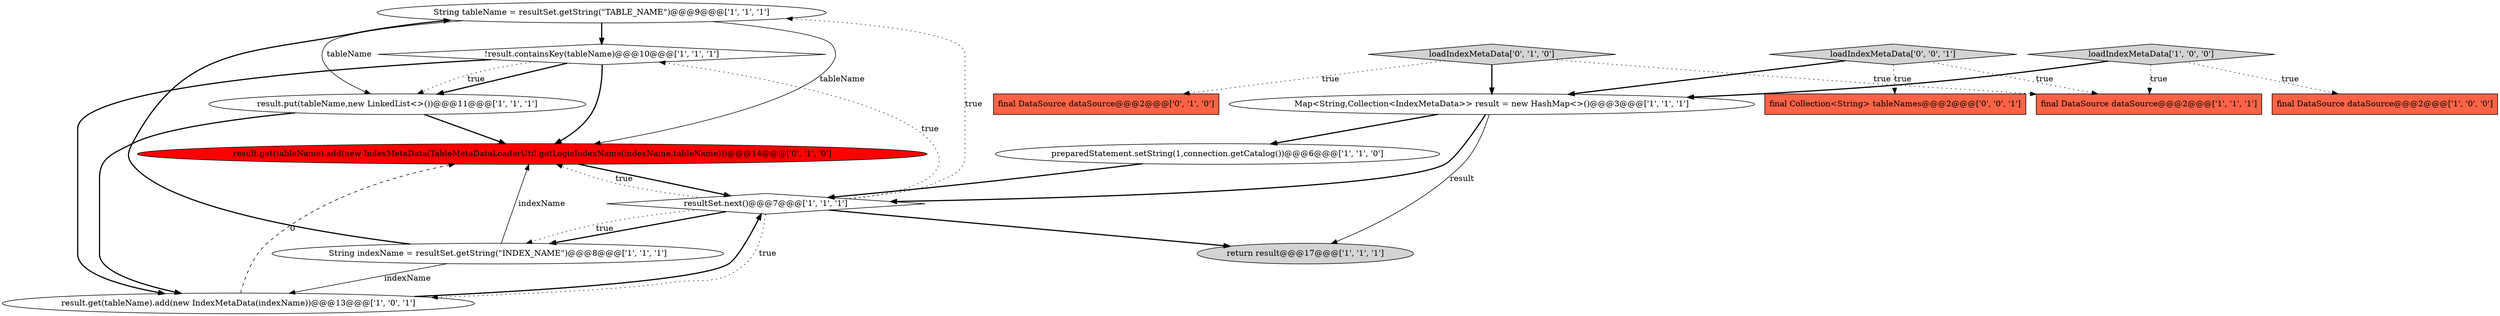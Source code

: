 digraph {
6 [style = filled, label = "String tableName = resultSet.getString(\"TABLE_NAME\")@@@9@@@['1', '1', '1']", fillcolor = white, shape = ellipse image = "AAA0AAABBB1BBB"];
15 [style = filled, label = "final Collection<String> tableNames@@@2@@@['0', '0', '1']", fillcolor = tomato, shape = box image = "AAA0AAABBB3BBB"];
12 [style = filled, label = "loadIndexMetaData['0', '1', '0']", fillcolor = lightgray, shape = diamond image = "AAA0AAABBB2BBB"];
13 [style = filled, label = "final DataSource dataSource@@@2@@@['0', '1', '0']", fillcolor = tomato, shape = box image = "AAA0AAABBB2BBB"];
16 [style = filled, label = "loadIndexMetaData['0', '0', '1']", fillcolor = lightgray, shape = diamond image = "AAA0AAABBB3BBB"];
8 [style = filled, label = "final DataSource dataSource@@@2@@@['1', '0', '0']", fillcolor = tomato, shape = box image = "AAA0AAABBB1BBB"];
9 [style = filled, label = "final DataSource dataSource@@@2@@@['1', '1', '1']", fillcolor = tomato, shape = box image = "AAA0AAABBB1BBB"];
3 [style = filled, label = "String indexName = resultSet.getString(\"INDEX_NAME\")@@@8@@@['1', '1', '1']", fillcolor = white, shape = ellipse image = "AAA0AAABBB1BBB"];
10 [style = filled, label = "Map<String,Collection<IndexMetaData>> result = new HashMap<>()@@@3@@@['1', '1', '1']", fillcolor = white, shape = ellipse image = "AAA0AAABBB1BBB"];
11 [style = filled, label = "!result.containsKey(tableName)@@@10@@@['1', '1', '1']", fillcolor = white, shape = diamond image = "AAA0AAABBB1BBB"];
4 [style = filled, label = "return result@@@17@@@['1', '1', '1']", fillcolor = lightgray, shape = ellipse image = "AAA0AAABBB1BBB"];
14 [style = filled, label = "result.get(tableName).add(new IndexMetaData(TableMetaDataLoaderUtil.getLogicIndexName(indexName,tableName)))@@@14@@@['0', '1', '0']", fillcolor = red, shape = ellipse image = "AAA1AAABBB2BBB"];
5 [style = filled, label = "loadIndexMetaData['1', '0', '0']", fillcolor = lightgray, shape = diamond image = "AAA0AAABBB1BBB"];
2 [style = filled, label = "result.get(tableName).add(new IndexMetaData(indexName))@@@13@@@['1', '0', '1']", fillcolor = white, shape = ellipse image = "AAA0AAABBB1BBB"];
0 [style = filled, label = "resultSet.next()@@@7@@@['1', '1', '1']", fillcolor = white, shape = diamond image = "AAA0AAABBB1BBB"];
7 [style = filled, label = "preparedStatement.setString(1,connection.getCatalog())@@@6@@@['1', '1', '0']", fillcolor = white, shape = ellipse image = "AAA0AAABBB1BBB"];
1 [style = filled, label = "result.put(tableName,new LinkedList<>())@@@11@@@['1', '1', '1']", fillcolor = white, shape = ellipse image = "AAA0AAABBB1BBB"];
0->3 [style = bold, label=""];
5->10 [style = bold, label=""];
16->9 [style = dotted, label="true"];
10->4 [style = solid, label="result"];
11->14 [style = bold, label=""];
11->1 [style = bold, label=""];
16->10 [style = bold, label=""];
11->1 [style = dotted, label="true"];
16->15 [style = dotted, label="true"];
3->6 [style = bold, label=""];
7->0 [style = bold, label=""];
3->2 [style = solid, label="indexName"];
0->6 [style = dotted, label="true"];
10->7 [style = bold, label=""];
11->2 [style = bold, label=""];
6->1 [style = solid, label="tableName"];
2->0 [style = bold, label=""];
12->10 [style = bold, label=""];
12->13 [style = dotted, label="true"];
2->14 [style = dashed, label="0"];
14->0 [style = bold, label=""];
0->4 [style = bold, label=""];
6->14 [style = solid, label="tableName"];
6->11 [style = bold, label=""];
10->0 [style = bold, label=""];
3->14 [style = solid, label="indexName"];
5->9 [style = dotted, label="true"];
0->14 [style = dotted, label="true"];
1->14 [style = bold, label=""];
1->2 [style = bold, label=""];
0->3 [style = dotted, label="true"];
0->2 [style = dotted, label="true"];
5->8 [style = dotted, label="true"];
0->11 [style = dotted, label="true"];
12->9 [style = dotted, label="true"];
}
